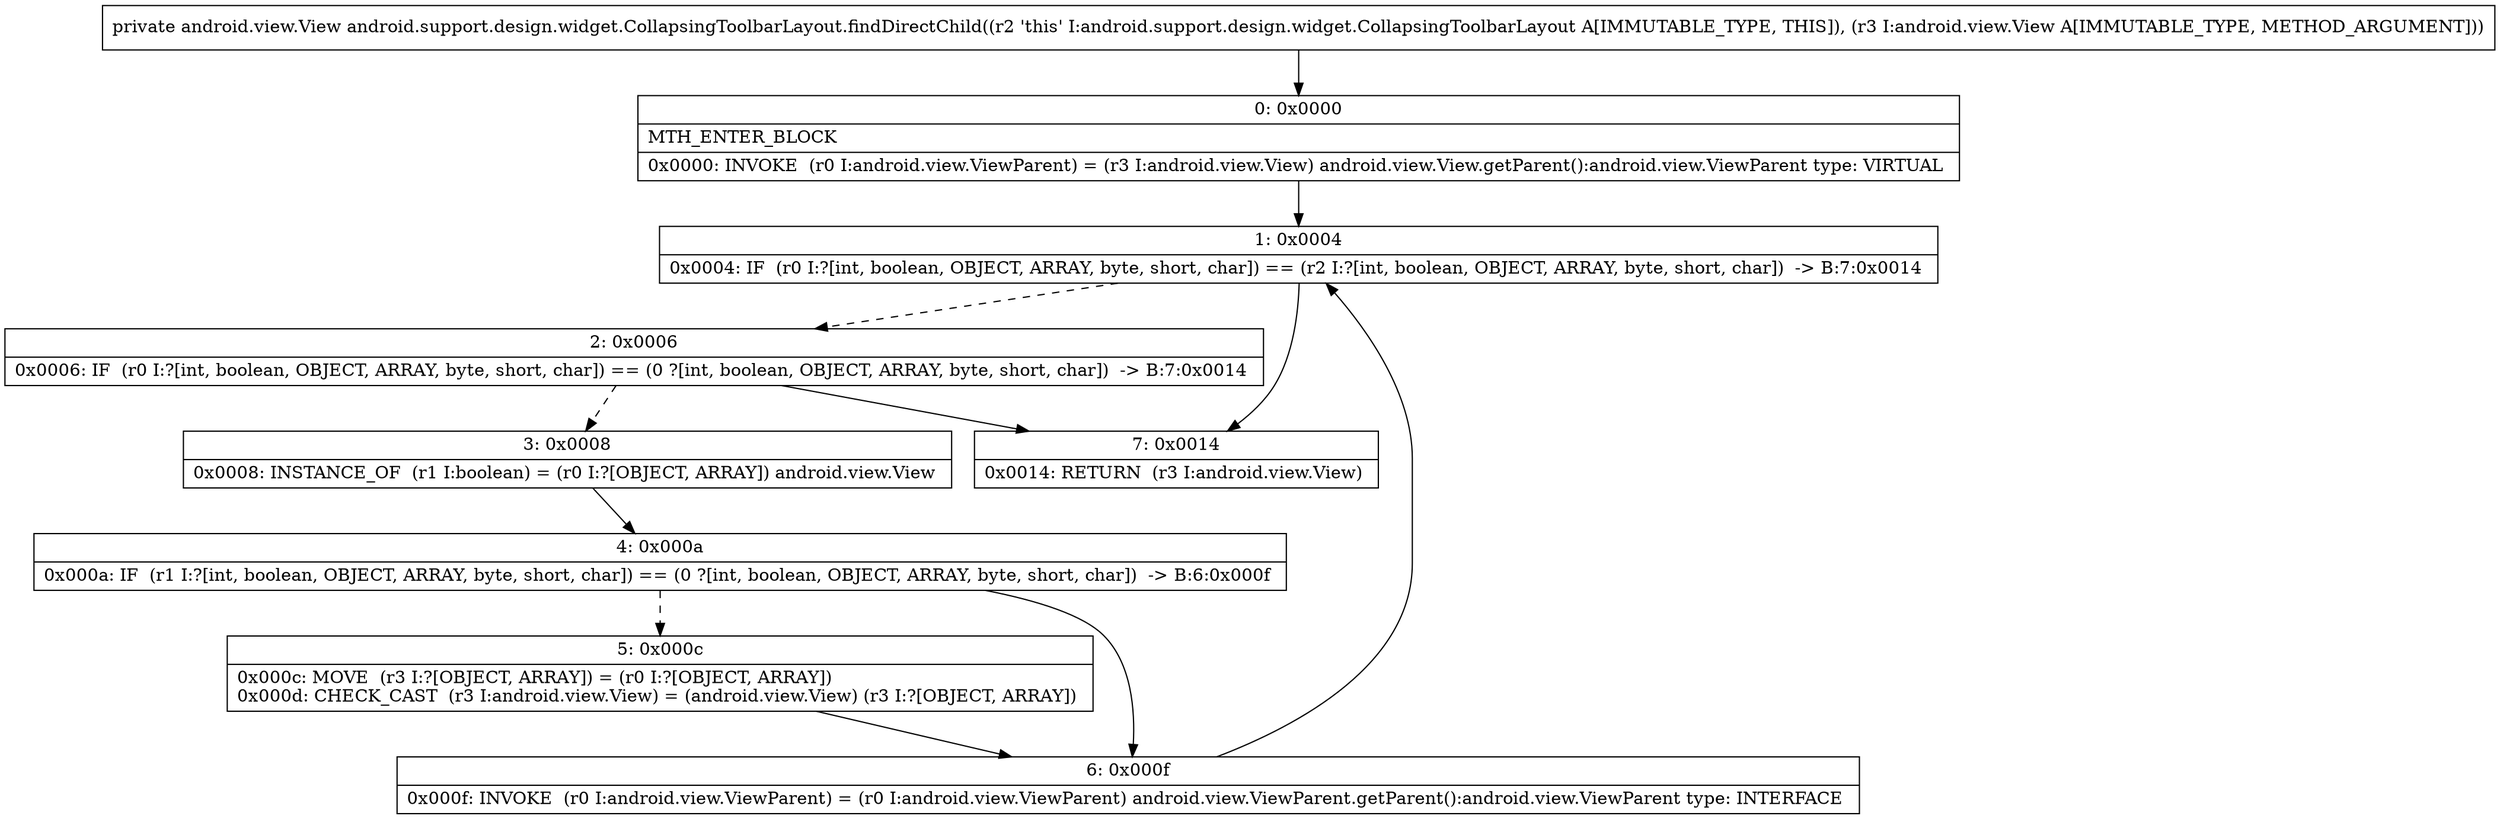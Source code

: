 digraph "CFG forandroid.support.design.widget.CollapsingToolbarLayout.findDirectChild(Landroid\/view\/View;)Landroid\/view\/View;" {
Node_0 [shape=record,label="{0\:\ 0x0000|MTH_ENTER_BLOCK\l|0x0000: INVOKE  (r0 I:android.view.ViewParent) = (r3 I:android.view.View) android.view.View.getParent():android.view.ViewParent type: VIRTUAL \l}"];
Node_1 [shape=record,label="{1\:\ 0x0004|0x0004: IF  (r0 I:?[int, boolean, OBJECT, ARRAY, byte, short, char]) == (r2 I:?[int, boolean, OBJECT, ARRAY, byte, short, char])  \-\> B:7:0x0014 \l}"];
Node_2 [shape=record,label="{2\:\ 0x0006|0x0006: IF  (r0 I:?[int, boolean, OBJECT, ARRAY, byte, short, char]) == (0 ?[int, boolean, OBJECT, ARRAY, byte, short, char])  \-\> B:7:0x0014 \l}"];
Node_3 [shape=record,label="{3\:\ 0x0008|0x0008: INSTANCE_OF  (r1 I:boolean) = (r0 I:?[OBJECT, ARRAY]) android.view.View \l}"];
Node_4 [shape=record,label="{4\:\ 0x000a|0x000a: IF  (r1 I:?[int, boolean, OBJECT, ARRAY, byte, short, char]) == (0 ?[int, boolean, OBJECT, ARRAY, byte, short, char])  \-\> B:6:0x000f \l}"];
Node_5 [shape=record,label="{5\:\ 0x000c|0x000c: MOVE  (r3 I:?[OBJECT, ARRAY]) = (r0 I:?[OBJECT, ARRAY]) \l0x000d: CHECK_CAST  (r3 I:android.view.View) = (android.view.View) (r3 I:?[OBJECT, ARRAY]) \l}"];
Node_6 [shape=record,label="{6\:\ 0x000f|0x000f: INVOKE  (r0 I:android.view.ViewParent) = (r0 I:android.view.ViewParent) android.view.ViewParent.getParent():android.view.ViewParent type: INTERFACE \l}"];
Node_7 [shape=record,label="{7\:\ 0x0014|0x0014: RETURN  (r3 I:android.view.View) \l}"];
MethodNode[shape=record,label="{private android.view.View android.support.design.widget.CollapsingToolbarLayout.findDirectChild((r2 'this' I:android.support.design.widget.CollapsingToolbarLayout A[IMMUTABLE_TYPE, THIS]), (r3 I:android.view.View A[IMMUTABLE_TYPE, METHOD_ARGUMENT])) }"];
MethodNode -> Node_0;
Node_0 -> Node_1;
Node_1 -> Node_2[style=dashed];
Node_1 -> Node_7;
Node_2 -> Node_3[style=dashed];
Node_2 -> Node_7;
Node_3 -> Node_4;
Node_4 -> Node_5[style=dashed];
Node_4 -> Node_6;
Node_5 -> Node_6;
Node_6 -> Node_1;
}

